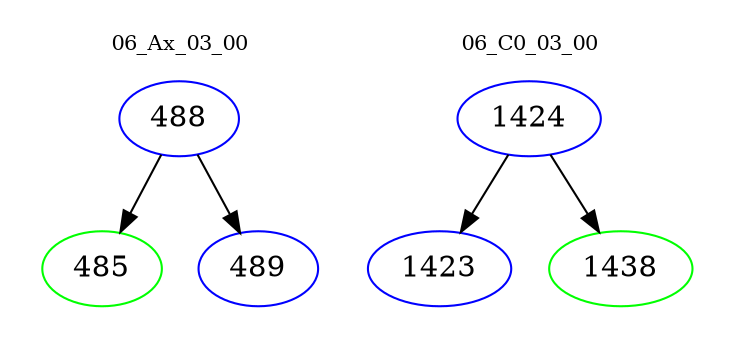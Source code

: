 digraph{
subgraph cluster_0 {
color = white
label = "06_Ax_03_00";
fontsize=10;
T0_488 [label="488", color="blue"]
T0_488 -> T0_485 [color="black"]
T0_485 [label="485", color="green"]
T0_488 -> T0_489 [color="black"]
T0_489 [label="489", color="blue"]
}
subgraph cluster_1 {
color = white
label = "06_C0_03_00";
fontsize=10;
T1_1424 [label="1424", color="blue"]
T1_1424 -> T1_1423 [color="black"]
T1_1423 [label="1423", color="blue"]
T1_1424 -> T1_1438 [color="black"]
T1_1438 [label="1438", color="green"]
}
}
